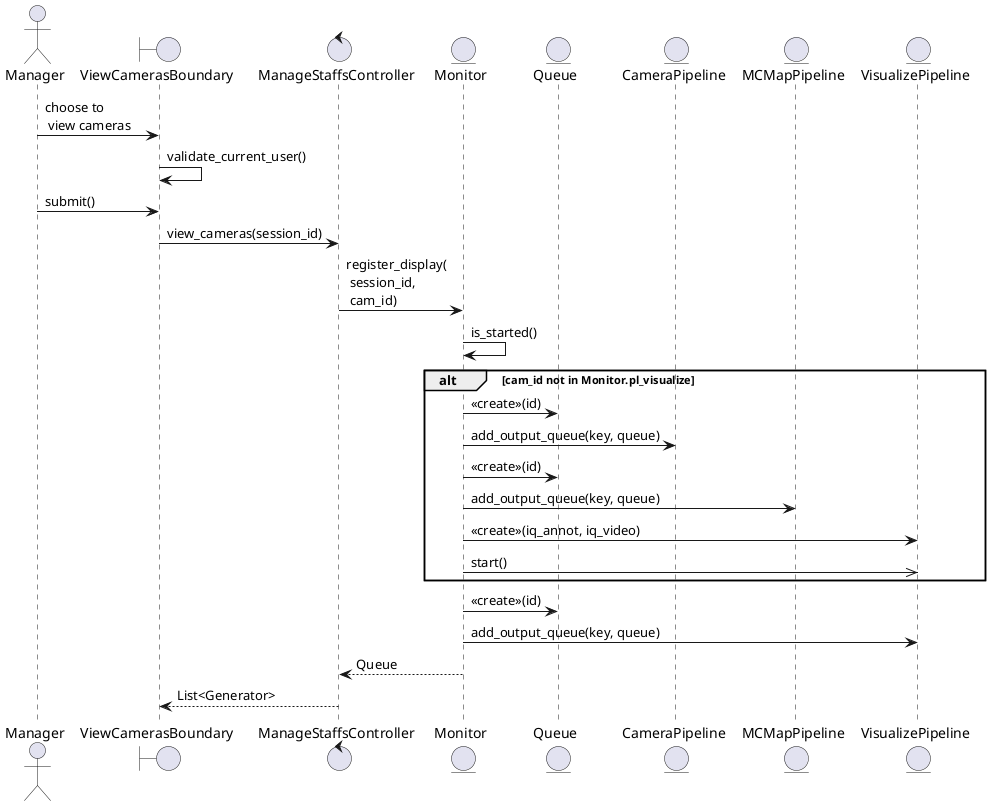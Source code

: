 @startuml

actor Manager as A
boundary ViewCamerasBoundary as B
control ManageStaffsController as C
entity Monitor
entity Queue
entity CameraPipeline
entity MCMapPipeline
entity VisualizePipeline

A -> B: choose to \n view cameras
B -> B: validate_current_user()
A -> B: submit()
B -> C: view_cameras(session_id)

C -> Monitor: register_display(\n session_id,\n cam_id)
Monitor -> Monitor: is_started()
alt cam_id not in Monitor.pl_visualize
    Monitor -> Queue: <<create>>(id)
    Monitor -> CameraPipeline: add_output_queue(key, queue)
    Monitor -> Queue: <<create>>(id)
    Monitor -> MCMapPipeline: add_output_queue(key, queue)
    Monitor -> VisualizePipeline: <<create>>(iq_annot, iq_video)
    Monitor ->> VisualizePipeline: start()
end
Monitor -> Queue: <<create>>(id)
Monitor -> VisualizePipeline: add_output_queue(key, queue)
C <-- Monitor: Queue
B <-- C: List<Generator>


@enduml
